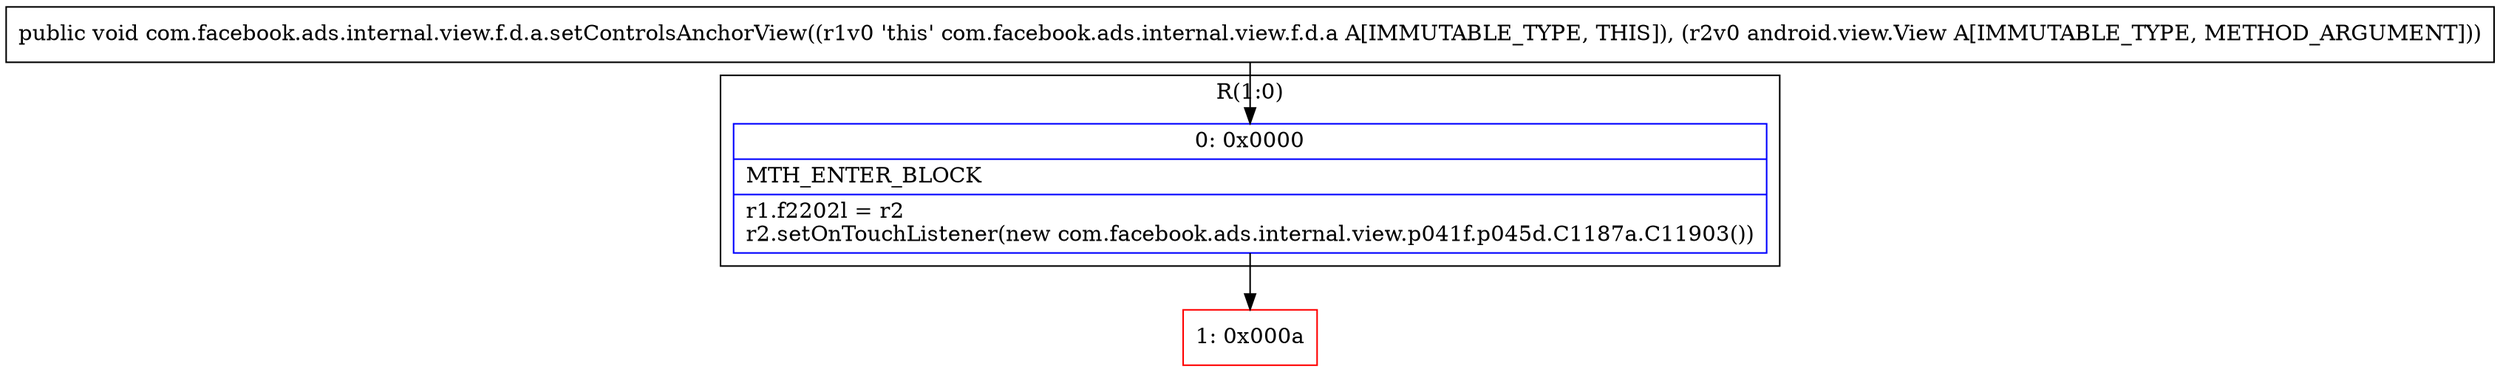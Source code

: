 digraph "CFG forcom.facebook.ads.internal.view.f.d.a.setControlsAnchorView(Landroid\/view\/View;)V" {
subgraph cluster_Region_2051096711 {
label = "R(1:0)";
node [shape=record,color=blue];
Node_0 [shape=record,label="{0\:\ 0x0000|MTH_ENTER_BLOCK\l|r1.f2202l = r2\lr2.setOnTouchListener(new com.facebook.ads.internal.view.p041f.p045d.C1187a.C11903())\l}"];
}
Node_1 [shape=record,color=red,label="{1\:\ 0x000a}"];
MethodNode[shape=record,label="{public void com.facebook.ads.internal.view.f.d.a.setControlsAnchorView((r1v0 'this' com.facebook.ads.internal.view.f.d.a A[IMMUTABLE_TYPE, THIS]), (r2v0 android.view.View A[IMMUTABLE_TYPE, METHOD_ARGUMENT])) }"];
MethodNode -> Node_0;
Node_0 -> Node_1;
}

